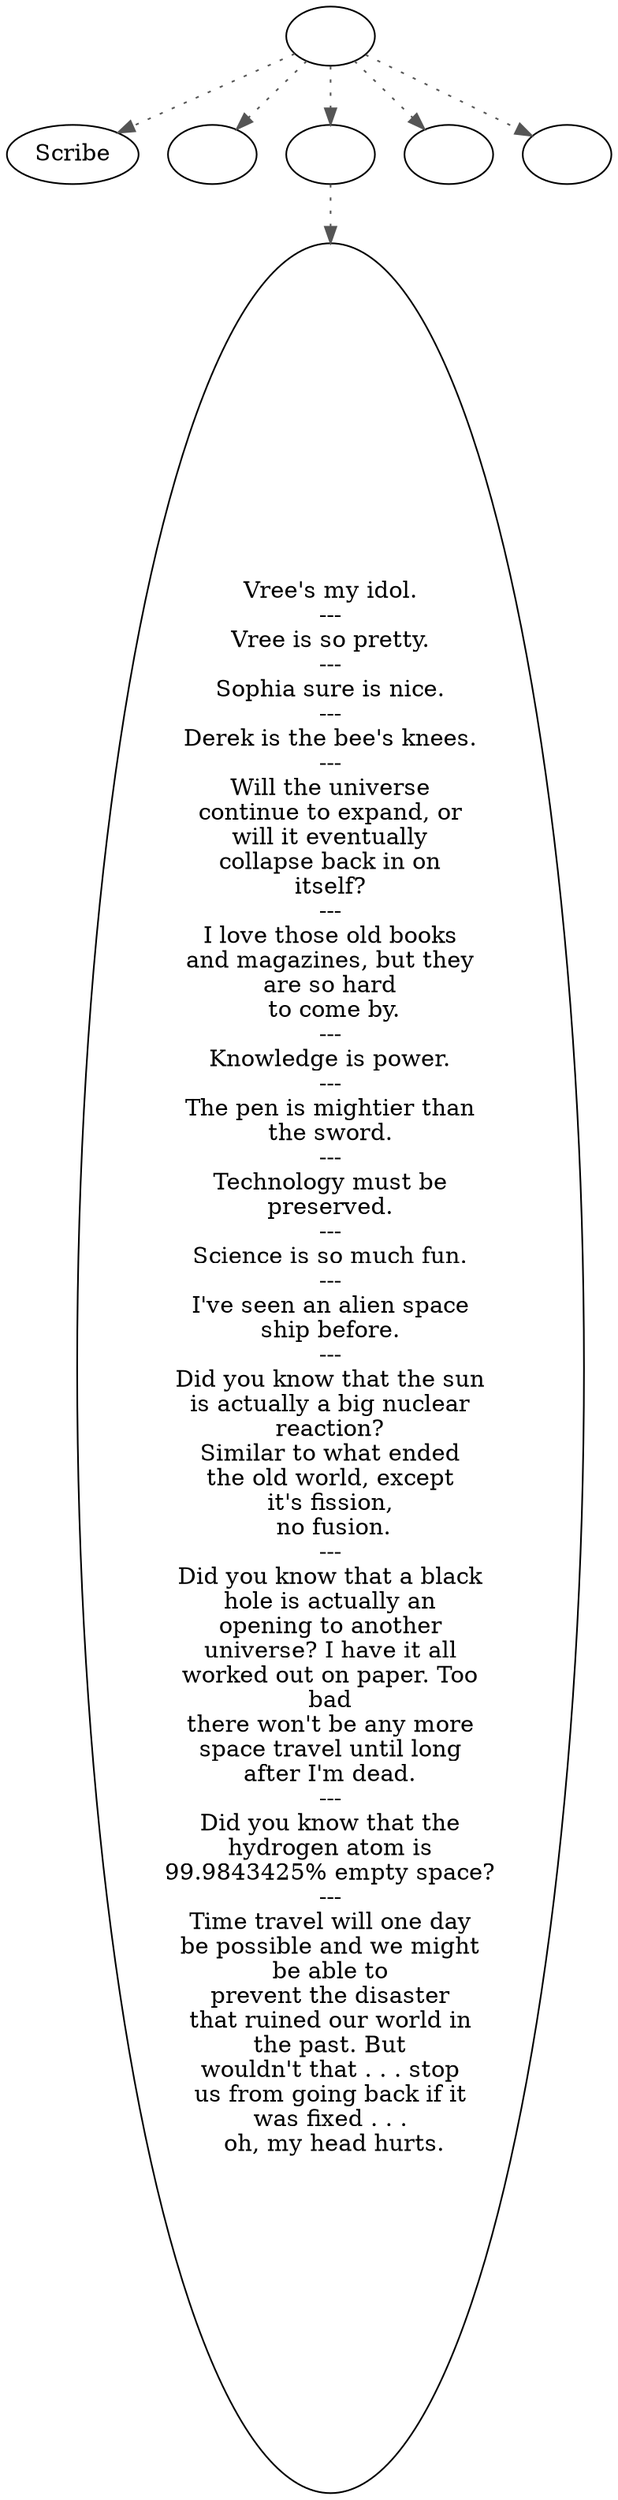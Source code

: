 digraph SCRIBEB {
  "start" [style=filled       fillcolor="#FFFFFF"       color="#000000"]
  "start" -> "look_at_p_proc" [style=dotted color="#555555"]
  "start" -> "pickup_p_proc" [style=dotted color="#555555"]
  "start" -> "talk_p_proc" [style=dotted color="#555555"]
  "start" -> "critter_p_proc" [style=dotted color="#555555"]
  "start" -> "destroy_p_proc" [style=dotted color="#555555"]
  "start" [label=""]
  "ScribeBRandom" [style=filled       fillcolor="#FFFFFF"       color="#000000"]
  "ScribeBRandom" [label="Vree's my idol.\n---\nVree is so pretty.\n---\nSophia sure is nice.\n---\nDerek is the bee's knees.\n---\nWill the universe\ncontinue to expand, or\nwill it eventually\ncollapse back in on\nitself?\n---\nI love those old books\nand magazines, but they\nare so hard\n to come by.\n---\nKnowledge is power.\n---\nThe pen is mightier than\nthe sword.\n---\nTechnology must be\npreserved.\n---\nScience is so much fun.\n---\nI've seen an alien space\nship before.\n---\nDid you know that the sun\nis actually a big nuclear\nreaction?\nSimilar to what ended\nthe old world, except\nit's fission,\n no fusion.\n---\nDid you know that a black\nhole is actually an\nopening to another\nuniverse? I have it all\nworked out on paper. Too\nbad\nthere won't be any more\nspace travel until long\nafter I'm dead.\n---\nDid you know that the\nhydrogen atom is\n99.9843425% empty space?\n---\nTime travel will one day\nbe possible and we might\nbe able to\nprevent the disaster\nthat ruined our world in\nthe past. But\nwouldn't that . . . stop\nus from going back if it\nwas fixed . . .\n oh, my head hurts."]
  "critter_p_proc" [style=filled       fillcolor="#FFFFFF"       color="#000000"]
  "critter_p_proc" [label=""]
  "pickup_p_proc" [style=filled       fillcolor="#FFFFFF"       color="#000000"]
  "pickup_p_proc" [label=""]
  "talk_p_proc" [style=filled       fillcolor="#FFFFFF"       color="#000000"]
  "talk_p_proc" -> "ScribeBRandom" [style=dotted color="#555555"]
  "talk_p_proc" [label=""]
  "destroy_p_proc" [style=filled       fillcolor="#FFFFFF"       color="#000000"]
  "destroy_p_proc" [label=""]
  "look_at_p_proc" [style=filled       fillcolor="#FFFFFF"       color="#000000"]
  "look_at_p_proc" [label="Scribe"]
}